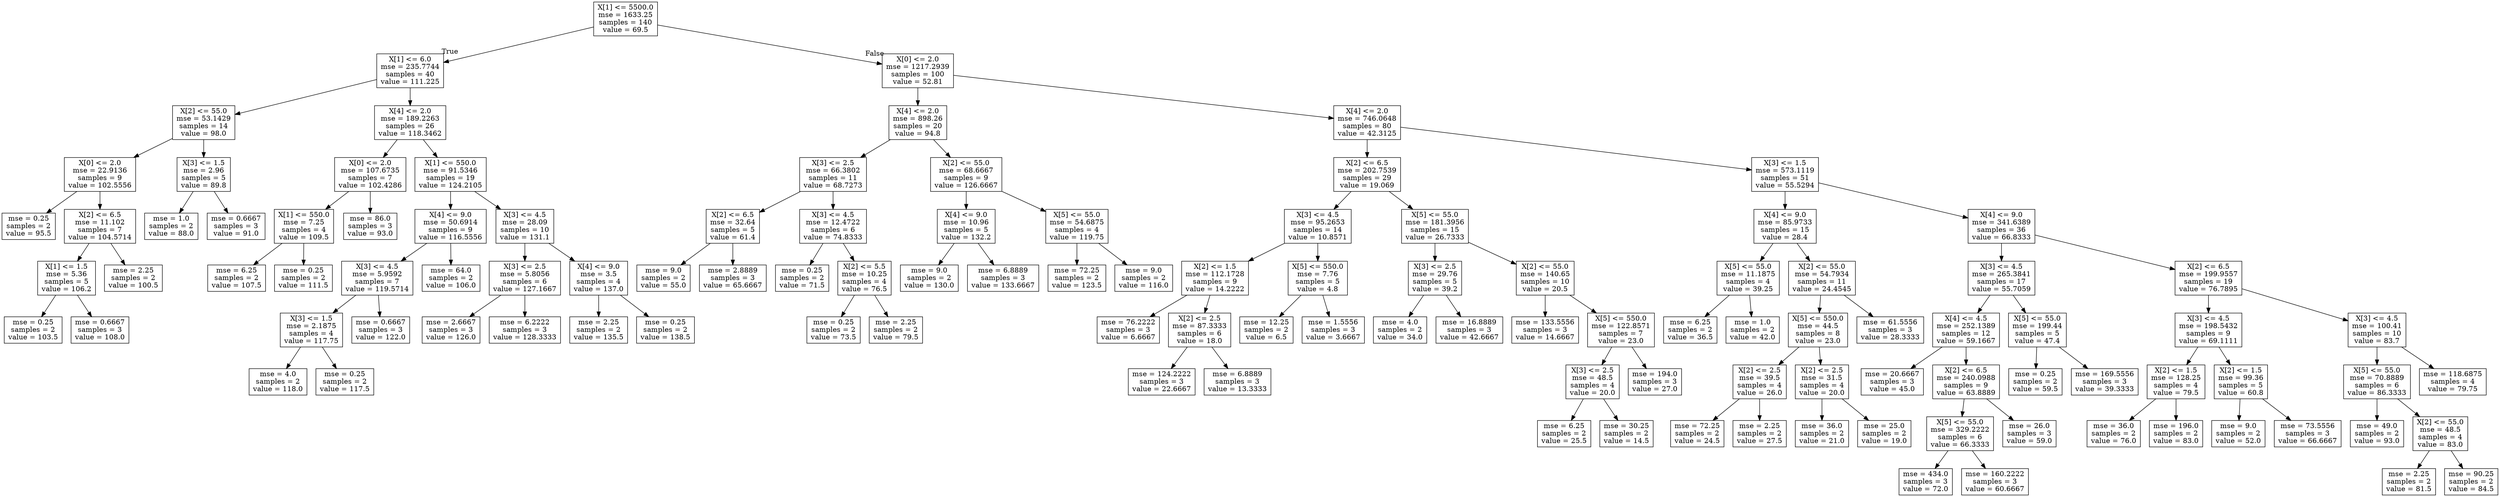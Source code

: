 digraph Tree {
node [shape=box] ;
0 [label="X[1] <= 5500.0\nmse = 1633.25\nsamples = 140\nvalue = 69.5"] ;
1 [label="X[1] <= 6.0\nmse = 235.7744\nsamples = 40\nvalue = 111.225"] ;
0 -> 1 [labeldistance=2.5, labelangle=45, headlabel="True"] ;
2 [label="X[2] <= 55.0\nmse = 53.1429\nsamples = 14\nvalue = 98.0"] ;
1 -> 2 ;
3 [label="X[0] <= 2.0\nmse = 22.9136\nsamples = 9\nvalue = 102.5556"] ;
2 -> 3 ;
4 [label="mse = 0.25\nsamples = 2\nvalue = 95.5"] ;
3 -> 4 ;
5 [label="X[2] <= 6.5\nmse = 11.102\nsamples = 7\nvalue = 104.5714"] ;
3 -> 5 ;
6 [label="X[1] <= 1.5\nmse = 5.36\nsamples = 5\nvalue = 106.2"] ;
5 -> 6 ;
7 [label="mse = 0.25\nsamples = 2\nvalue = 103.5"] ;
6 -> 7 ;
8 [label="mse = 0.6667\nsamples = 3\nvalue = 108.0"] ;
6 -> 8 ;
9 [label="mse = 2.25\nsamples = 2\nvalue = 100.5"] ;
5 -> 9 ;
10 [label="X[3] <= 1.5\nmse = 2.96\nsamples = 5\nvalue = 89.8"] ;
2 -> 10 ;
11 [label="mse = 1.0\nsamples = 2\nvalue = 88.0"] ;
10 -> 11 ;
12 [label="mse = 0.6667\nsamples = 3\nvalue = 91.0"] ;
10 -> 12 ;
13 [label="X[4] <= 2.0\nmse = 189.2263\nsamples = 26\nvalue = 118.3462"] ;
1 -> 13 ;
14 [label="X[0] <= 2.0\nmse = 107.6735\nsamples = 7\nvalue = 102.4286"] ;
13 -> 14 ;
15 [label="X[1] <= 550.0\nmse = 7.25\nsamples = 4\nvalue = 109.5"] ;
14 -> 15 ;
16 [label="mse = 6.25\nsamples = 2\nvalue = 107.5"] ;
15 -> 16 ;
17 [label="mse = 0.25\nsamples = 2\nvalue = 111.5"] ;
15 -> 17 ;
18 [label="mse = 86.0\nsamples = 3\nvalue = 93.0"] ;
14 -> 18 ;
19 [label="X[1] <= 550.0\nmse = 91.5346\nsamples = 19\nvalue = 124.2105"] ;
13 -> 19 ;
20 [label="X[4] <= 9.0\nmse = 50.6914\nsamples = 9\nvalue = 116.5556"] ;
19 -> 20 ;
21 [label="X[3] <= 4.5\nmse = 5.9592\nsamples = 7\nvalue = 119.5714"] ;
20 -> 21 ;
22 [label="X[3] <= 1.5\nmse = 2.1875\nsamples = 4\nvalue = 117.75"] ;
21 -> 22 ;
23 [label="mse = 4.0\nsamples = 2\nvalue = 118.0"] ;
22 -> 23 ;
24 [label="mse = 0.25\nsamples = 2\nvalue = 117.5"] ;
22 -> 24 ;
25 [label="mse = 0.6667\nsamples = 3\nvalue = 122.0"] ;
21 -> 25 ;
26 [label="mse = 64.0\nsamples = 2\nvalue = 106.0"] ;
20 -> 26 ;
27 [label="X[3] <= 4.5\nmse = 28.09\nsamples = 10\nvalue = 131.1"] ;
19 -> 27 ;
28 [label="X[3] <= 2.5\nmse = 5.8056\nsamples = 6\nvalue = 127.1667"] ;
27 -> 28 ;
29 [label="mse = 2.6667\nsamples = 3\nvalue = 126.0"] ;
28 -> 29 ;
30 [label="mse = 6.2222\nsamples = 3\nvalue = 128.3333"] ;
28 -> 30 ;
31 [label="X[4] <= 9.0\nmse = 3.5\nsamples = 4\nvalue = 137.0"] ;
27 -> 31 ;
32 [label="mse = 2.25\nsamples = 2\nvalue = 135.5"] ;
31 -> 32 ;
33 [label="mse = 0.25\nsamples = 2\nvalue = 138.5"] ;
31 -> 33 ;
34 [label="X[0] <= 2.0\nmse = 1217.2939\nsamples = 100\nvalue = 52.81"] ;
0 -> 34 [labeldistance=2.5, labelangle=-45, headlabel="False"] ;
35 [label="X[4] <= 2.0\nmse = 898.26\nsamples = 20\nvalue = 94.8"] ;
34 -> 35 ;
36 [label="X[3] <= 2.5\nmse = 66.3802\nsamples = 11\nvalue = 68.7273"] ;
35 -> 36 ;
37 [label="X[2] <= 6.5\nmse = 32.64\nsamples = 5\nvalue = 61.4"] ;
36 -> 37 ;
38 [label="mse = 9.0\nsamples = 2\nvalue = 55.0"] ;
37 -> 38 ;
39 [label="mse = 2.8889\nsamples = 3\nvalue = 65.6667"] ;
37 -> 39 ;
40 [label="X[3] <= 4.5\nmse = 12.4722\nsamples = 6\nvalue = 74.8333"] ;
36 -> 40 ;
41 [label="mse = 0.25\nsamples = 2\nvalue = 71.5"] ;
40 -> 41 ;
42 [label="X[2] <= 5.5\nmse = 10.25\nsamples = 4\nvalue = 76.5"] ;
40 -> 42 ;
43 [label="mse = 0.25\nsamples = 2\nvalue = 73.5"] ;
42 -> 43 ;
44 [label="mse = 2.25\nsamples = 2\nvalue = 79.5"] ;
42 -> 44 ;
45 [label="X[2] <= 55.0\nmse = 68.6667\nsamples = 9\nvalue = 126.6667"] ;
35 -> 45 ;
46 [label="X[4] <= 9.0\nmse = 10.96\nsamples = 5\nvalue = 132.2"] ;
45 -> 46 ;
47 [label="mse = 9.0\nsamples = 2\nvalue = 130.0"] ;
46 -> 47 ;
48 [label="mse = 6.8889\nsamples = 3\nvalue = 133.6667"] ;
46 -> 48 ;
49 [label="X[5] <= 55.0\nmse = 54.6875\nsamples = 4\nvalue = 119.75"] ;
45 -> 49 ;
50 [label="mse = 72.25\nsamples = 2\nvalue = 123.5"] ;
49 -> 50 ;
51 [label="mse = 9.0\nsamples = 2\nvalue = 116.0"] ;
49 -> 51 ;
52 [label="X[4] <= 2.0\nmse = 746.0648\nsamples = 80\nvalue = 42.3125"] ;
34 -> 52 ;
53 [label="X[2] <= 6.5\nmse = 202.7539\nsamples = 29\nvalue = 19.069"] ;
52 -> 53 ;
54 [label="X[3] <= 4.5\nmse = 95.2653\nsamples = 14\nvalue = 10.8571"] ;
53 -> 54 ;
55 [label="X[2] <= 1.5\nmse = 112.1728\nsamples = 9\nvalue = 14.2222"] ;
54 -> 55 ;
56 [label="mse = 76.2222\nsamples = 3\nvalue = 6.6667"] ;
55 -> 56 ;
57 [label="X[2] <= 2.5\nmse = 87.3333\nsamples = 6\nvalue = 18.0"] ;
55 -> 57 ;
58 [label="mse = 124.2222\nsamples = 3\nvalue = 22.6667"] ;
57 -> 58 ;
59 [label="mse = 6.8889\nsamples = 3\nvalue = 13.3333"] ;
57 -> 59 ;
60 [label="X[5] <= 550.0\nmse = 7.76\nsamples = 5\nvalue = 4.8"] ;
54 -> 60 ;
61 [label="mse = 12.25\nsamples = 2\nvalue = 6.5"] ;
60 -> 61 ;
62 [label="mse = 1.5556\nsamples = 3\nvalue = 3.6667"] ;
60 -> 62 ;
63 [label="X[5] <= 55.0\nmse = 181.3956\nsamples = 15\nvalue = 26.7333"] ;
53 -> 63 ;
64 [label="X[3] <= 2.5\nmse = 29.76\nsamples = 5\nvalue = 39.2"] ;
63 -> 64 ;
65 [label="mse = 4.0\nsamples = 2\nvalue = 34.0"] ;
64 -> 65 ;
66 [label="mse = 16.8889\nsamples = 3\nvalue = 42.6667"] ;
64 -> 66 ;
67 [label="X[2] <= 55.0\nmse = 140.65\nsamples = 10\nvalue = 20.5"] ;
63 -> 67 ;
68 [label="mse = 133.5556\nsamples = 3\nvalue = 14.6667"] ;
67 -> 68 ;
69 [label="X[5] <= 550.0\nmse = 122.8571\nsamples = 7\nvalue = 23.0"] ;
67 -> 69 ;
70 [label="X[3] <= 2.5\nmse = 48.5\nsamples = 4\nvalue = 20.0"] ;
69 -> 70 ;
71 [label="mse = 6.25\nsamples = 2\nvalue = 25.5"] ;
70 -> 71 ;
72 [label="mse = 30.25\nsamples = 2\nvalue = 14.5"] ;
70 -> 72 ;
73 [label="mse = 194.0\nsamples = 3\nvalue = 27.0"] ;
69 -> 73 ;
74 [label="X[3] <= 1.5\nmse = 573.1119\nsamples = 51\nvalue = 55.5294"] ;
52 -> 74 ;
75 [label="X[4] <= 9.0\nmse = 85.9733\nsamples = 15\nvalue = 28.4"] ;
74 -> 75 ;
76 [label="X[5] <= 55.0\nmse = 11.1875\nsamples = 4\nvalue = 39.25"] ;
75 -> 76 ;
77 [label="mse = 6.25\nsamples = 2\nvalue = 36.5"] ;
76 -> 77 ;
78 [label="mse = 1.0\nsamples = 2\nvalue = 42.0"] ;
76 -> 78 ;
79 [label="X[2] <= 55.0\nmse = 54.7934\nsamples = 11\nvalue = 24.4545"] ;
75 -> 79 ;
80 [label="X[5] <= 550.0\nmse = 44.5\nsamples = 8\nvalue = 23.0"] ;
79 -> 80 ;
81 [label="X[2] <= 2.5\nmse = 39.5\nsamples = 4\nvalue = 26.0"] ;
80 -> 81 ;
82 [label="mse = 72.25\nsamples = 2\nvalue = 24.5"] ;
81 -> 82 ;
83 [label="mse = 2.25\nsamples = 2\nvalue = 27.5"] ;
81 -> 83 ;
84 [label="X[2] <= 2.5\nmse = 31.5\nsamples = 4\nvalue = 20.0"] ;
80 -> 84 ;
85 [label="mse = 36.0\nsamples = 2\nvalue = 21.0"] ;
84 -> 85 ;
86 [label="mse = 25.0\nsamples = 2\nvalue = 19.0"] ;
84 -> 86 ;
87 [label="mse = 61.5556\nsamples = 3\nvalue = 28.3333"] ;
79 -> 87 ;
88 [label="X[4] <= 9.0\nmse = 341.6389\nsamples = 36\nvalue = 66.8333"] ;
74 -> 88 ;
89 [label="X[3] <= 4.5\nmse = 265.3841\nsamples = 17\nvalue = 55.7059"] ;
88 -> 89 ;
90 [label="X[4] <= 4.5\nmse = 252.1389\nsamples = 12\nvalue = 59.1667"] ;
89 -> 90 ;
91 [label="mse = 20.6667\nsamples = 3\nvalue = 45.0"] ;
90 -> 91 ;
92 [label="X[2] <= 6.5\nmse = 240.0988\nsamples = 9\nvalue = 63.8889"] ;
90 -> 92 ;
93 [label="X[5] <= 55.0\nmse = 329.2222\nsamples = 6\nvalue = 66.3333"] ;
92 -> 93 ;
94 [label="mse = 434.0\nsamples = 3\nvalue = 72.0"] ;
93 -> 94 ;
95 [label="mse = 160.2222\nsamples = 3\nvalue = 60.6667"] ;
93 -> 95 ;
96 [label="mse = 26.0\nsamples = 3\nvalue = 59.0"] ;
92 -> 96 ;
97 [label="X[5] <= 55.0\nmse = 199.44\nsamples = 5\nvalue = 47.4"] ;
89 -> 97 ;
98 [label="mse = 0.25\nsamples = 2\nvalue = 59.5"] ;
97 -> 98 ;
99 [label="mse = 169.5556\nsamples = 3\nvalue = 39.3333"] ;
97 -> 99 ;
100 [label="X[2] <= 6.5\nmse = 199.9557\nsamples = 19\nvalue = 76.7895"] ;
88 -> 100 ;
101 [label="X[3] <= 4.5\nmse = 198.5432\nsamples = 9\nvalue = 69.1111"] ;
100 -> 101 ;
102 [label="X[2] <= 1.5\nmse = 128.25\nsamples = 4\nvalue = 79.5"] ;
101 -> 102 ;
103 [label="mse = 36.0\nsamples = 2\nvalue = 76.0"] ;
102 -> 103 ;
104 [label="mse = 196.0\nsamples = 2\nvalue = 83.0"] ;
102 -> 104 ;
105 [label="X[2] <= 1.5\nmse = 99.36\nsamples = 5\nvalue = 60.8"] ;
101 -> 105 ;
106 [label="mse = 9.0\nsamples = 2\nvalue = 52.0"] ;
105 -> 106 ;
107 [label="mse = 73.5556\nsamples = 3\nvalue = 66.6667"] ;
105 -> 107 ;
108 [label="X[3] <= 4.5\nmse = 100.41\nsamples = 10\nvalue = 83.7"] ;
100 -> 108 ;
109 [label="X[5] <= 55.0\nmse = 70.8889\nsamples = 6\nvalue = 86.3333"] ;
108 -> 109 ;
110 [label="mse = 49.0\nsamples = 2\nvalue = 93.0"] ;
109 -> 110 ;
111 [label="X[2] <= 55.0\nmse = 48.5\nsamples = 4\nvalue = 83.0"] ;
109 -> 111 ;
112 [label="mse = 2.25\nsamples = 2\nvalue = 81.5"] ;
111 -> 112 ;
113 [label="mse = 90.25\nsamples = 2\nvalue = 84.5"] ;
111 -> 113 ;
114 [label="mse = 118.6875\nsamples = 4\nvalue = 79.75"] ;
108 -> 114 ;
}